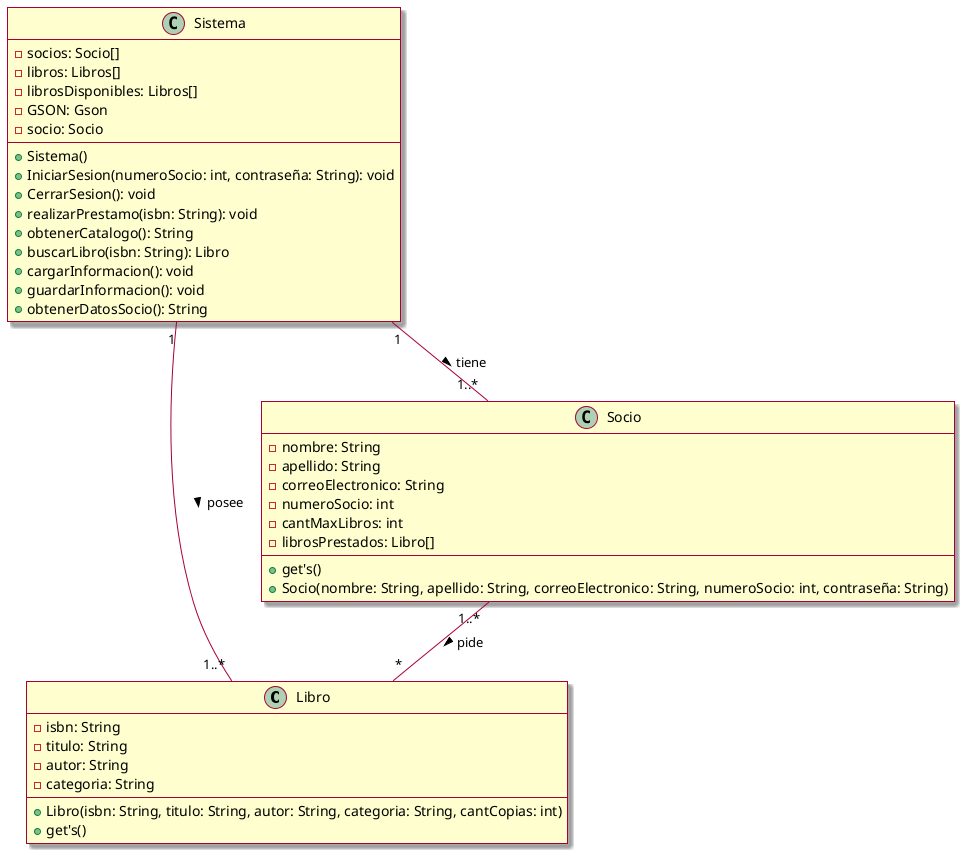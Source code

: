 @startuml
skin rose

Class Libro{
-isbn: String
-titulo: String
-autor: String
-categoria: String
+Libro(isbn: String, titulo: String, autor: String, categoria: String, cantCopias: int)
+get's()
}

Class Socio{
-nombre: String
-apellido: String
-correoElectronico: String
-numeroSocio: int
-cantMaxLibros: int
-librosPrestados: Libro[]
+get's()
+Socio(nombre: String, apellido: String, correoElectronico: String, numeroSocio: int, contraseña: String)
}

Class Sistema{
-socios: Socio[]
-libros: Libros[]
-librosDisponibles: Libros[]
-GSON: Gson
-socio: Socio
+Sistema()
+IniciarSesion(numeroSocio: int, contraseña: String): void
+CerrarSesion(): void
+realizarPrestamo(isbn: String): void
+obtenerCatalogo(): String
+buscarLibro(isbn: String): Libro
+cargarInformacion(): void
+guardarInformacion(): void
+obtenerDatosSocio(): String
}

Sistema"1"--"1..*"Libro: posee >
Sistema"1"--"1..*"Socio: tiene >
Socio"1..*"--"*"Libro: pide >
@enduml
